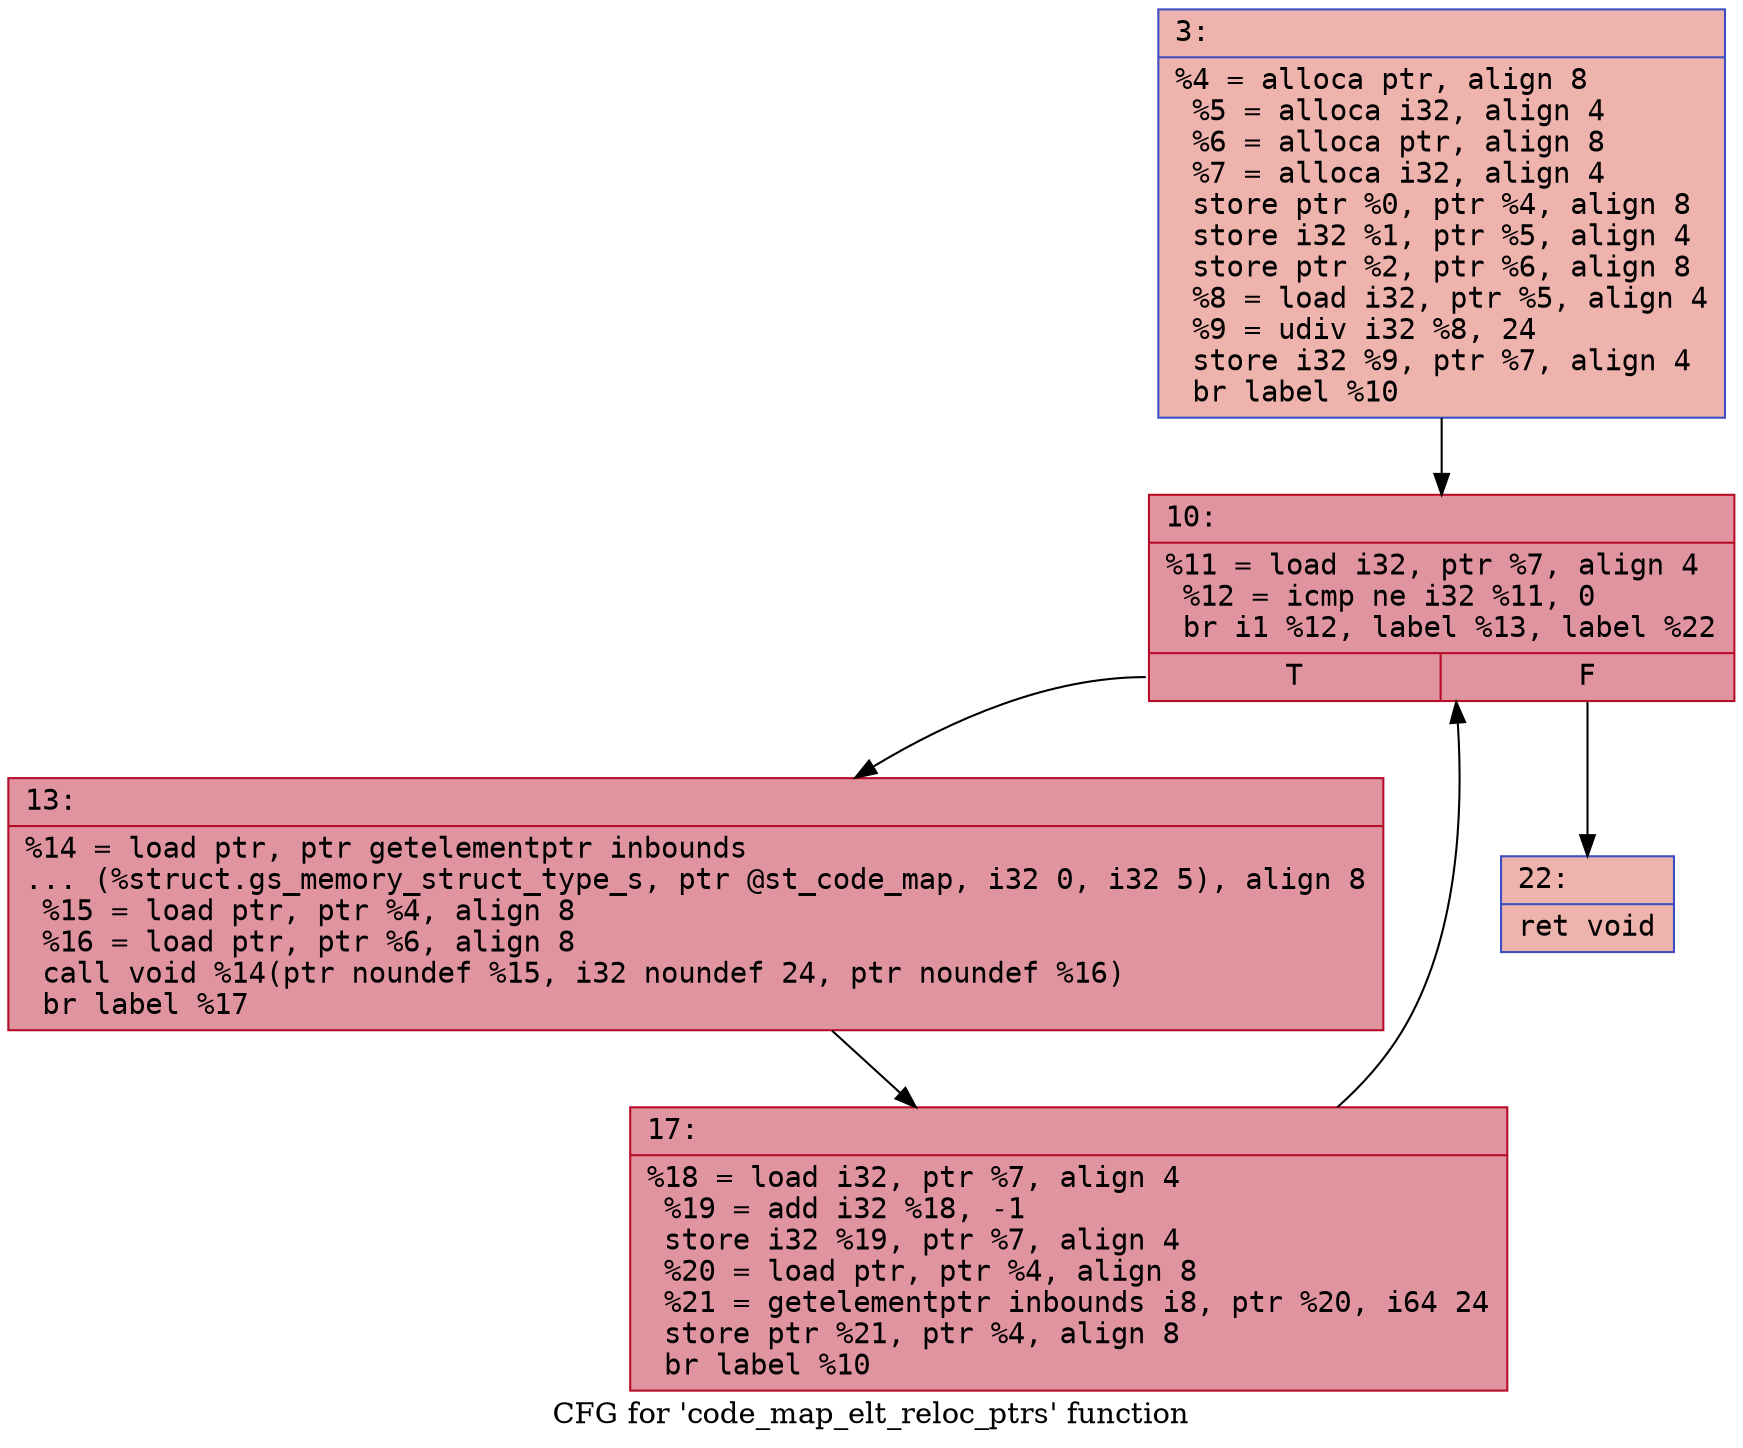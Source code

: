 digraph "CFG for 'code_map_elt_reloc_ptrs' function" {
	label="CFG for 'code_map_elt_reloc_ptrs' function";

	Node0x6000017fac10 [shape=record,color="#3d50c3ff", style=filled, fillcolor="#d6524470" fontname="Courier",label="{3:\l|  %4 = alloca ptr, align 8\l  %5 = alloca i32, align 4\l  %6 = alloca ptr, align 8\l  %7 = alloca i32, align 4\l  store ptr %0, ptr %4, align 8\l  store i32 %1, ptr %5, align 4\l  store ptr %2, ptr %6, align 8\l  %8 = load i32, ptr %5, align 4\l  %9 = udiv i32 %8, 24\l  store i32 %9, ptr %7, align 4\l  br label %10\l}"];
	Node0x6000017fac10 -> Node0x6000017fac60[tooltip="3 -> 10\nProbability 100.00%" ];
	Node0x6000017fac60 [shape=record,color="#b70d28ff", style=filled, fillcolor="#b70d2870" fontname="Courier",label="{10:\l|  %11 = load i32, ptr %7, align 4\l  %12 = icmp ne i32 %11, 0\l  br i1 %12, label %13, label %22\l|{<s0>T|<s1>F}}"];
	Node0x6000017fac60:s0 -> Node0x6000017facb0[tooltip="10 -> 13\nProbability 96.88%" ];
	Node0x6000017fac60:s1 -> Node0x6000017fad50[tooltip="10 -> 22\nProbability 3.12%" ];
	Node0x6000017facb0 [shape=record,color="#b70d28ff", style=filled, fillcolor="#b70d2870" fontname="Courier",label="{13:\l|  %14 = load ptr, ptr getelementptr inbounds\l... (%struct.gs_memory_struct_type_s, ptr @st_code_map, i32 0, i32 5), align 8\l  %15 = load ptr, ptr %4, align 8\l  %16 = load ptr, ptr %6, align 8\l  call void %14(ptr noundef %15, i32 noundef 24, ptr noundef %16)\l  br label %17\l}"];
	Node0x6000017facb0 -> Node0x6000017fad00[tooltip="13 -> 17\nProbability 100.00%" ];
	Node0x6000017fad00 [shape=record,color="#b70d28ff", style=filled, fillcolor="#b70d2870" fontname="Courier",label="{17:\l|  %18 = load i32, ptr %7, align 4\l  %19 = add i32 %18, -1\l  store i32 %19, ptr %7, align 4\l  %20 = load ptr, ptr %4, align 8\l  %21 = getelementptr inbounds i8, ptr %20, i64 24\l  store ptr %21, ptr %4, align 8\l  br label %10\l}"];
	Node0x6000017fad00 -> Node0x6000017fac60[tooltip="17 -> 10\nProbability 100.00%" ];
	Node0x6000017fad50 [shape=record,color="#3d50c3ff", style=filled, fillcolor="#d6524470" fontname="Courier",label="{22:\l|  ret void\l}"];
}

